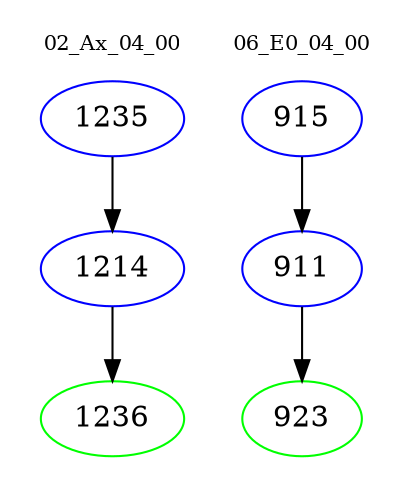 digraph{
subgraph cluster_0 {
color = white
label = "02_Ax_04_00";
fontsize=10;
T0_1235 [label="1235", color="blue"]
T0_1235 -> T0_1214 [color="black"]
T0_1214 [label="1214", color="blue"]
T0_1214 -> T0_1236 [color="black"]
T0_1236 [label="1236", color="green"]
}
subgraph cluster_1 {
color = white
label = "06_E0_04_00";
fontsize=10;
T1_915 [label="915", color="blue"]
T1_915 -> T1_911 [color="black"]
T1_911 [label="911", color="blue"]
T1_911 -> T1_923 [color="black"]
T1_923 [label="923", color="green"]
}
}
